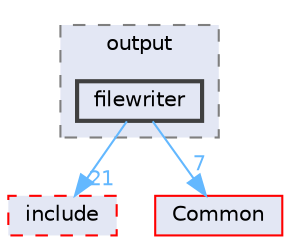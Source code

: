 digraph "SU2_CFD/src/output/filewriter"
{
 // LATEX_PDF_SIZE
  bgcolor="transparent";
  edge [fontname=Helvetica,fontsize=10,labelfontname=Helvetica,labelfontsize=10];
  node [fontname=Helvetica,fontsize=10,shape=box,height=0.2,width=0.4];
  compound=true
  subgraph clusterdir_9ae4148c9585a0d909fee6e87001ed2b {
    graph [ bgcolor="#e3e7f4", pencolor="grey50", label="output", fontname=Helvetica,fontsize=10 style="filled,dashed", URL="dir_9ae4148c9585a0d909fee6e87001ed2b.html",tooltip=""]
  dir_e89f296c22b41d992f5c89c0ff3a7f88 [label="filewriter", fillcolor="#e3e7f4", color="grey25", style="filled,bold", URL="dir_e89f296c22b41d992f5c89c0ff3a7f88.html",tooltip=""];
  }
  dir_3b735dd5547717c34264cbbbba892a8a [label="include", fillcolor="#e3e7f4", color="red", style="filled,dashed", URL="dir_3b735dd5547717c34264cbbbba892a8a.html",tooltip=""];
  dir_4ab6b4cc6a7edbff49100e9123df213f [label="Common", fillcolor="#e3e7f4", color="red", style="filled", URL="dir_4ab6b4cc6a7edbff49100e9123df213f.html",tooltip=""];
  dir_e89f296c22b41d992f5c89c0ff3a7f88->dir_3b735dd5547717c34264cbbbba892a8a [headlabel="21", labeldistance=1.5 headhref="dir_000033_000047.html" href="dir_000033_000047.html" color="steelblue1" fontcolor="steelblue1"];
  dir_e89f296c22b41d992f5c89c0ff3a7f88->dir_4ab6b4cc6a7edbff49100e9123df213f [headlabel="7", labeldistance=1.5 headhref="dir_000033_000008.html" href="dir_000033_000008.html" color="steelblue1" fontcolor="steelblue1"];
}
